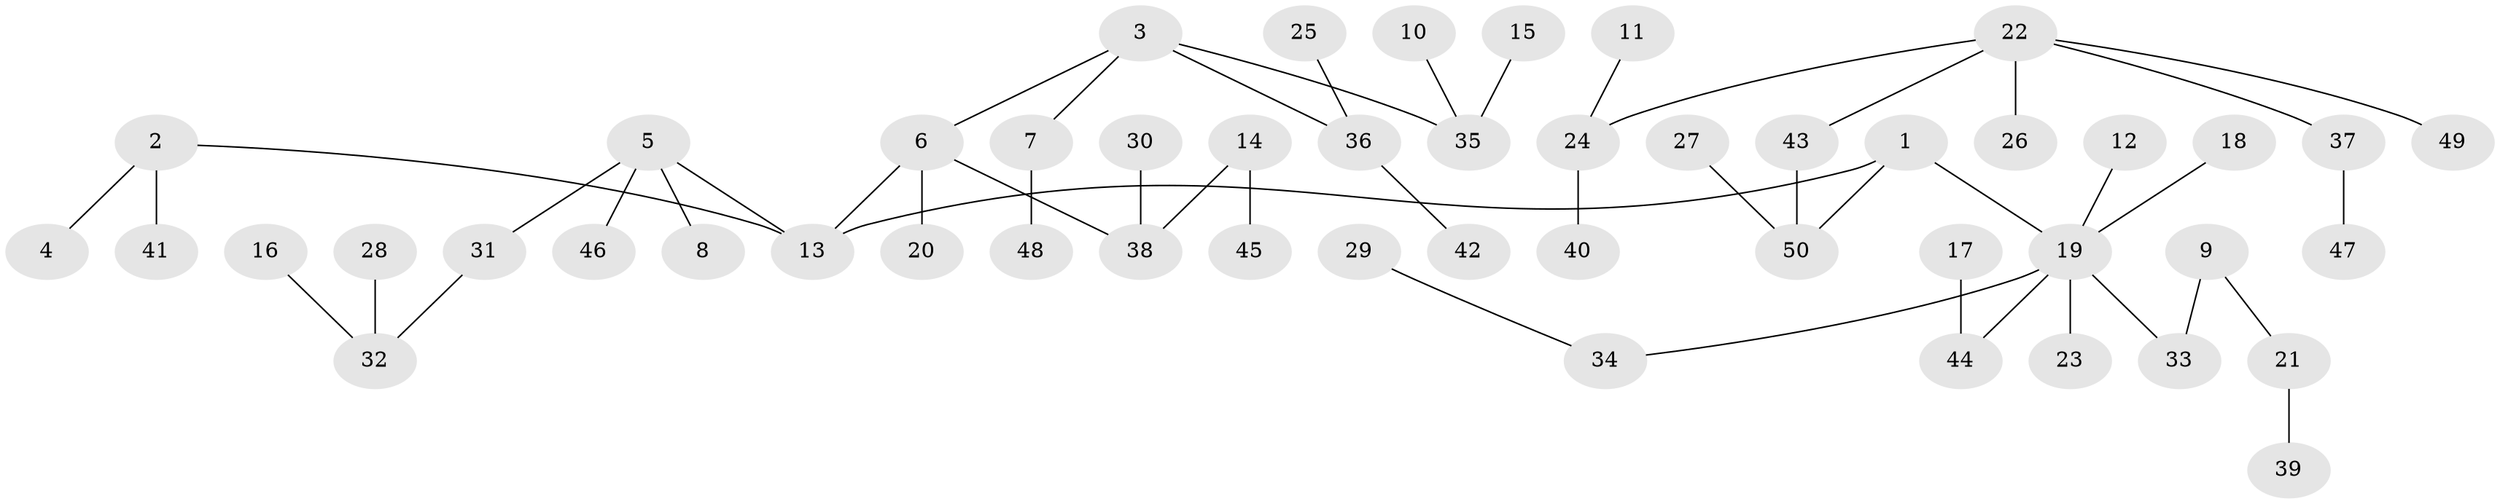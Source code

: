 // original degree distribution, {4: 0.1, 9: 0.01, 3: 0.11, 6: 0.02, 1: 0.54, 2: 0.2, 5: 0.02}
// Generated by graph-tools (version 1.1) at 2025/02/03/09/25 03:02:25]
// undirected, 50 vertices, 49 edges
graph export_dot {
graph [start="1"]
  node [color=gray90,style=filled];
  1;
  2;
  3;
  4;
  5;
  6;
  7;
  8;
  9;
  10;
  11;
  12;
  13;
  14;
  15;
  16;
  17;
  18;
  19;
  20;
  21;
  22;
  23;
  24;
  25;
  26;
  27;
  28;
  29;
  30;
  31;
  32;
  33;
  34;
  35;
  36;
  37;
  38;
  39;
  40;
  41;
  42;
  43;
  44;
  45;
  46;
  47;
  48;
  49;
  50;
  1 -- 13 [weight=1.0];
  1 -- 19 [weight=1.0];
  1 -- 50 [weight=1.0];
  2 -- 4 [weight=1.0];
  2 -- 13 [weight=1.0];
  2 -- 41 [weight=1.0];
  3 -- 6 [weight=1.0];
  3 -- 7 [weight=1.0];
  3 -- 35 [weight=1.0];
  3 -- 36 [weight=1.0];
  5 -- 8 [weight=1.0];
  5 -- 13 [weight=1.0];
  5 -- 31 [weight=1.0];
  5 -- 46 [weight=1.0];
  6 -- 13 [weight=1.0];
  6 -- 20 [weight=1.0];
  6 -- 38 [weight=1.0];
  7 -- 48 [weight=1.0];
  9 -- 21 [weight=1.0];
  9 -- 33 [weight=1.0];
  10 -- 35 [weight=1.0];
  11 -- 24 [weight=1.0];
  12 -- 19 [weight=1.0];
  14 -- 38 [weight=1.0];
  14 -- 45 [weight=1.0];
  15 -- 35 [weight=1.0];
  16 -- 32 [weight=1.0];
  17 -- 44 [weight=1.0];
  18 -- 19 [weight=1.0];
  19 -- 23 [weight=1.0];
  19 -- 33 [weight=1.0];
  19 -- 34 [weight=1.0];
  19 -- 44 [weight=1.0];
  21 -- 39 [weight=1.0];
  22 -- 24 [weight=1.0];
  22 -- 26 [weight=1.0];
  22 -- 37 [weight=1.0];
  22 -- 43 [weight=1.0];
  22 -- 49 [weight=1.0];
  24 -- 40 [weight=1.0];
  25 -- 36 [weight=1.0];
  27 -- 50 [weight=1.0];
  28 -- 32 [weight=1.0];
  29 -- 34 [weight=1.0];
  30 -- 38 [weight=1.0];
  31 -- 32 [weight=1.0];
  36 -- 42 [weight=1.0];
  37 -- 47 [weight=1.0];
  43 -- 50 [weight=1.0];
}
